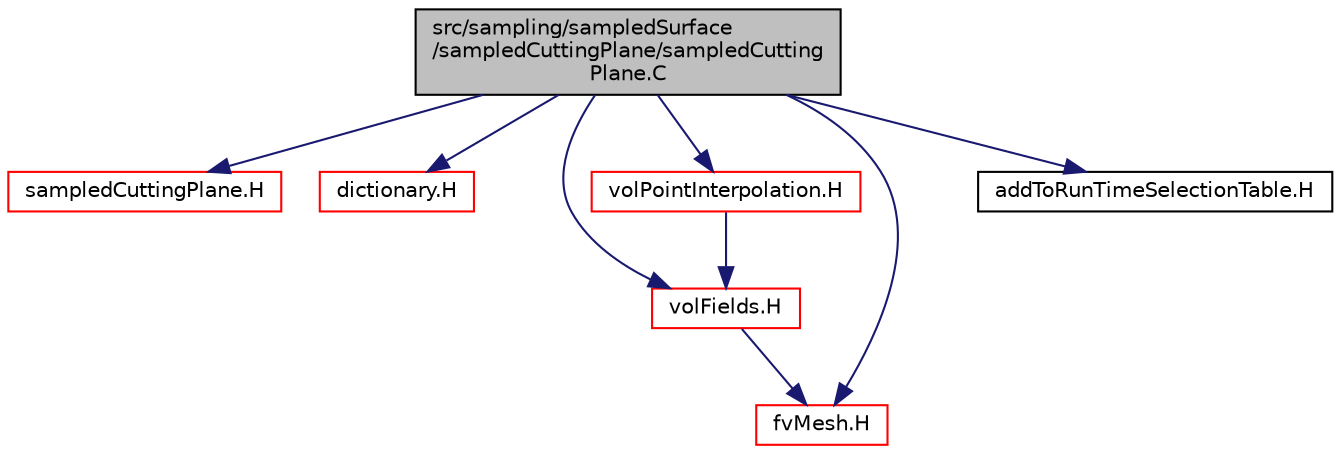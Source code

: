 digraph "src/sampling/sampledSurface/sampledCuttingPlane/sampledCuttingPlane.C"
{
  bgcolor="transparent";
  edge [fontname="Helvetica",fontsize="10",labelfontname="Helvetica",labelfontsize="10"];
  node [fontname="Helvetica",fontsize="10",shape=record];
  Node0 [label="src/sampling/sampledSurface\l/sampledCuttingPlane/sampledCutting\lPlane.C",height=0.2,width=0.4,color="black", fillcolor="grey75", style="filled", fontcolor="black"];
  Node0 -> Node1 [color="midnightblue",fontsize="10",style="solid",fontname="Helvetica"];
  Node1 [label="sampledCuttingPlane.H",height=0.2,width=0.4,color="red",URL="$a15098.html"];
  Node0 -> Node224 [color="midnightblue",fontsize="10",style="solid",fontname="Helvetica"];
  Node224 [label="dictionary.H",height=0.2,width=0.4,color="red",URL="$a09506.html"];
  Node0 -> Node356 [color="midnightblue",fontsize="10",style="solid",fontname="Helvetica"];
  Node356 [label="volFields.H",height=0.2,width=0.4,color="red",URL="$a02912.html"];
  Node356 -> Node175 [color="midnightblue",fontsize="10",style="solid",fontname="Helvetica"];
  Node175 [label="fvMesh.H",height=0.2,width=0.4,color="red",URL="$a03719.html"];
  Node0 -> Node368 [color="midnightblue",fontsize="10",style="solid",fontname="Helvetica"];
  Node368 [label="volPointInterpolation.H",height=0.2,width=0.4,color="red",URL="$a04535.html"];
  Node368 -> Node356 [color="midnightblue",fontsize="10",style="solid",fontname="Helvetica"];
  Node0 -> Node369 [color="midnightblue",fontsize="10",style="solid",fontname="Helvetica"];
  Node369 [label="addToRunTimeSelectionTable.H",height=0.2,width=0.4,color="black",URL="$a09989.html",tooltip="Macros for easy insertion into run-time selection tables. "];
  Node0 -> Node175 [color="midnightblue",fontsize="10",style="solid",fontname="Helvetica"];
}
